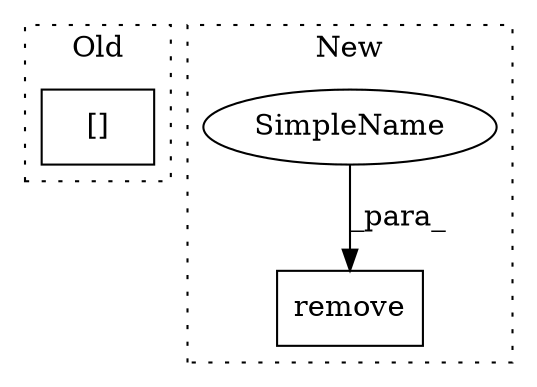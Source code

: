 digraph G {
subgraph cluster0 {
1 [label="[]" a="2" s="5355,5376" l="9,1" shape="box"];
label = "Old";
style="dotted";
}
subgraph cluster1 {
2 [label="remove" a="32" s="5198,5210" l="7,1" shape="box"];
3 [label="SimpleName" a="42" s="5205" l="5" shape="ellipse"];
label = "New";
style="dotted";
}
3 -> 2 [label="_para_"];
}